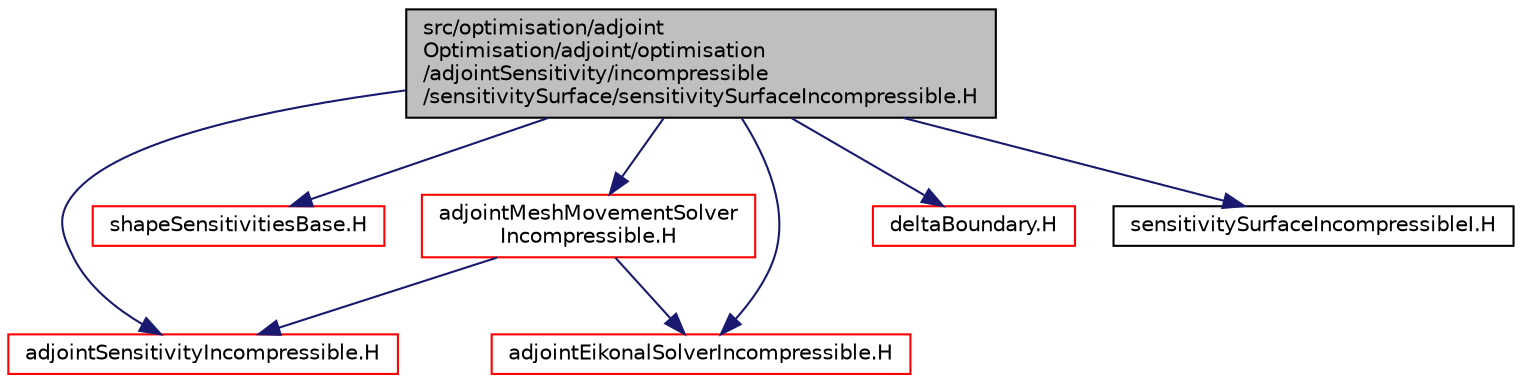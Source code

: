 digraph "src/optimisation/adjointOptimisation/adjoint/optimisation/adjointSensitivity/incompressible/sensitivitySurface/sensitivitySurfaceIncompressible.H"
{
  bgcolor="transparent";
  edge [fontname="Helvetica",fontsize="10",labelfontname="Helvetica",labelfontsize="10"];
  node [fontname="Helvetica",fontsize="10",shape=record];
  Node1 [label="src/optimisation/adjoint\lOptimisation/adjoint/optimisation\l/adjointSensitivity/incompressible\l/sensitivitySurface/sensitivitySurfaceIncompressible.H",height=0.2,width=0.4,color="black", fillcolor="grey75", style="filled" fontcolor="black"];
  Node1 -> Node2 [color="midnightblue",fontsize="10",style="solid",fontname="Helvetica"];
  Node2 [label="adjointSensitivityIncompressible.H",height=0.2,width=0.4,color="red",URL="$adjointSensitivityIncompressible_8H.html"];
  Node1 -> Node3 [color="midnightblue",fontsize="10",style="solid",fontname="Helvetica"];
  Node3 [label="shapeSensitivitiesBase.H",height=0.2,width=0.4,color="red",URL="$shapeSensitivitiesBase_8H.html"];
  Node1 -> Node4 [color="midnightblue",fontsize="10",style="solid",fontname="Helvetica"];
  Node4 [label="adjointEikonalSolverIncompressible.H",height=0.2,width=0.4,color="red",URL="$adjointEikonalSolverIncompressible_8H.html"];
  Node1 -> Node5 [color="midnightblue",fontsize="10",style="solid",fontname="Helvetica"];
  Node5 [label="adjointMeshMovementSolver\lIncompressible.H",height=0.2,width=0.4,color="red",URL="$adjointMeshMovementSolverIncompressible_8H.html"];
  Node5 -> Node2 [color="midnightblue",fontsize="10",style="solid",fontname="Helvetica"];
  Node5 -> Node4 [color="midnightblue",fontsize="10",style="solid",fontname="Helvetica"];
  Node1 -> Node6 [color="midnightblue",fontsize="10",style="solid",fontname="Helvetica"];
  Node6 [label="deltaBoundary.H",height=0.2,width=0.4,color="red",URL="$deltaBoundary_8H.html"];
  Node1 -> Node7 [color="midnightblue",fontsize="10",style="solid",fontname="Helvetica"];
  Node7 [label="sensitivitySurfaceIncompressibleI.H",height=0.2,width=0.4,color="black",URL="$sensitivitySurfaceIncompressibleI_8H.html"];
}
